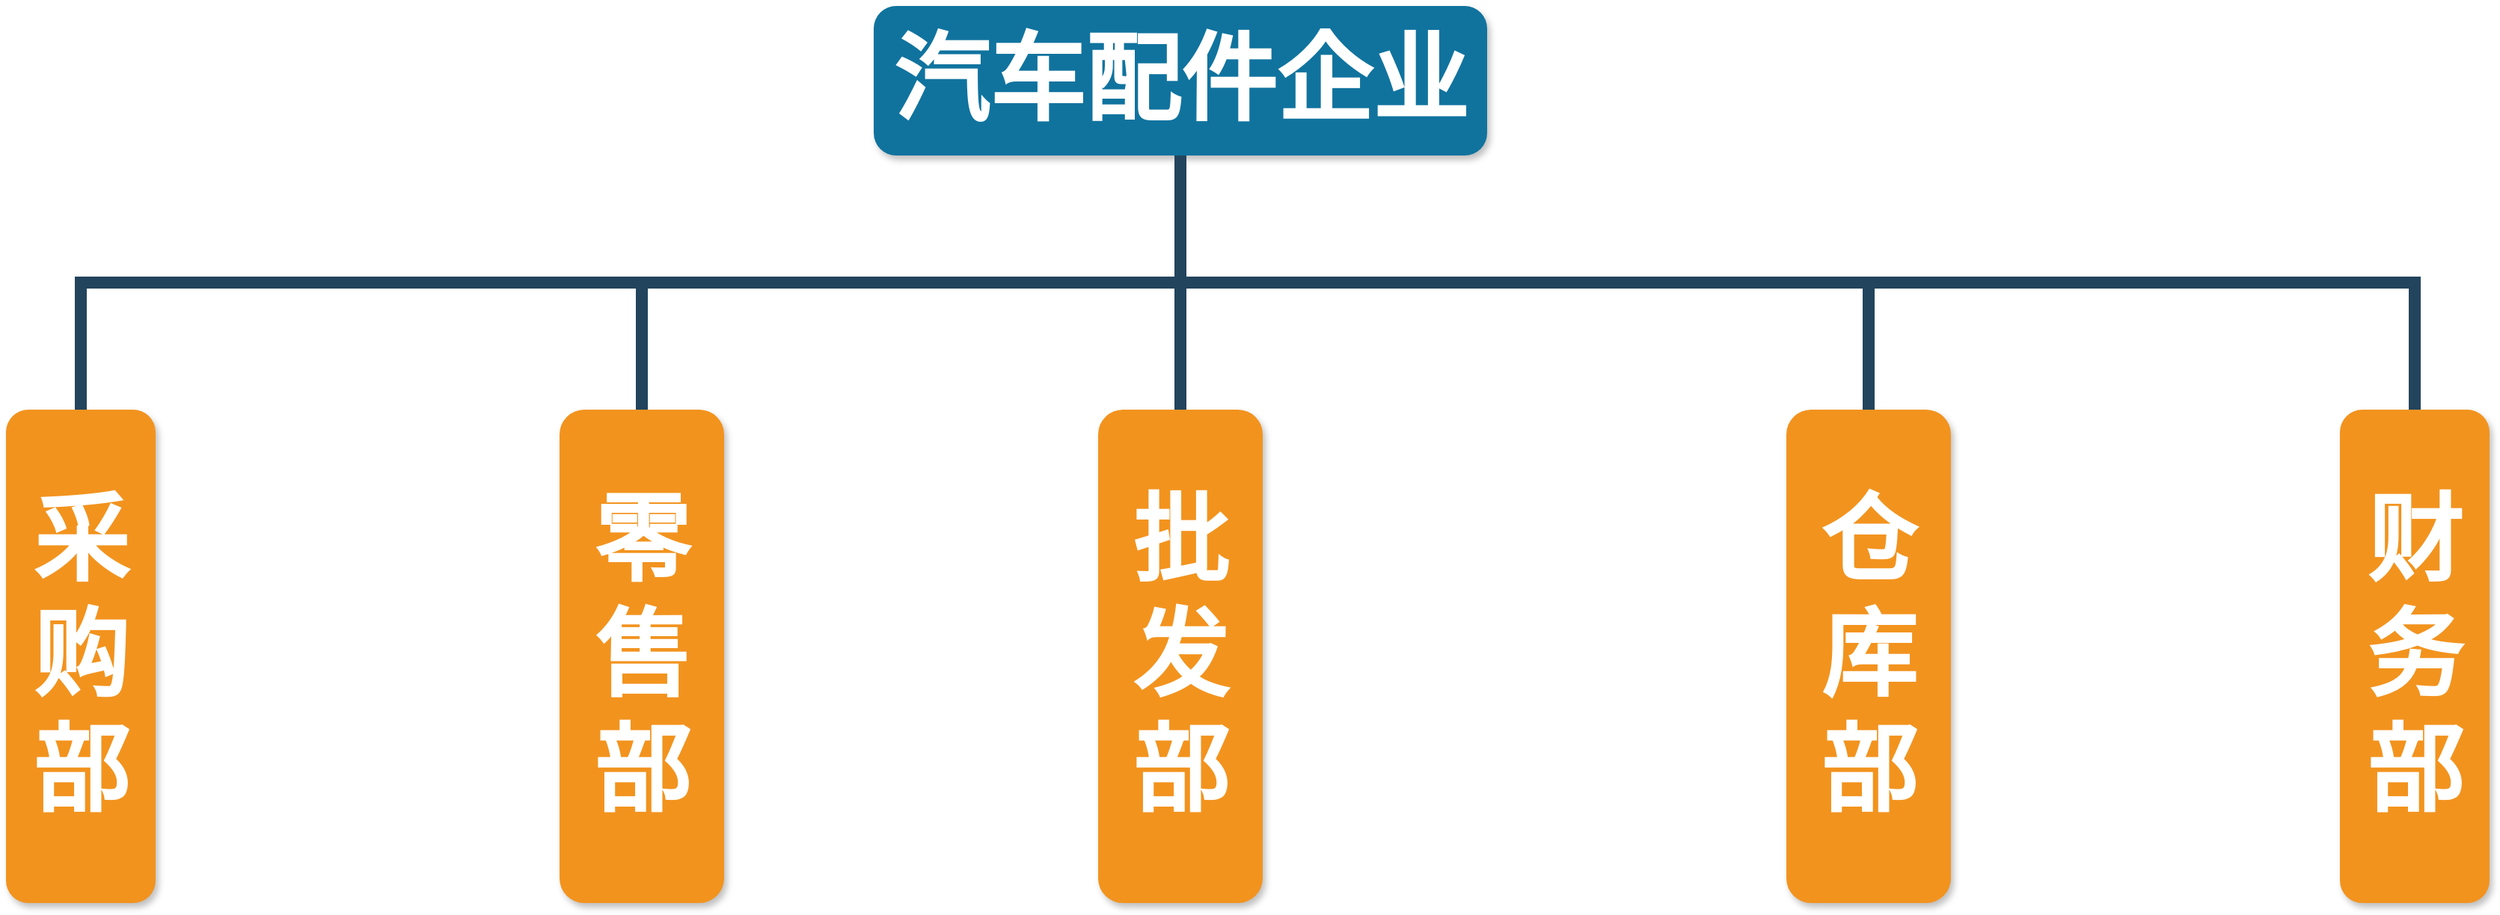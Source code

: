 <mxfile version="22.1.6" type="github">
  <diagram name="Page-1" id="64c3da0e-402f-94eb-ee01-a36477274f13">
    <mxGraphModel dx="2227" dy="2090" grid="1" gridSize="10" guides="1" tooltips="1" connect="1" arrows="1" fold="1" page="1" pageScale="1" pageWidth="1169" pageHeight="826" background="none" math="0" shadow="0">
      <root>
        <mxCell id="0" />
        <mxCell id="1" parent="0" />
        <mxCell id="2" value="汽车配件企业" style="whiteSpace=wrap;rounded=1;shadow=1;fillColor=#10739E;strokeColor=none;fontColor=#FFFFFF;fontStyle=1;fontSize=64;" parent="1" vertex="1">
          <mxGeometry x="660" y="-100" width="410" height="100" as="geometry" />
        </mxCell>
        <mxCell id="3" value="采购部" style="whiteSpace=wrap;rounded=1;fillColor=#F2931E;strokeColor=none;shadow=1;fontColor=#FFFFFF;fontStyle=1;fontSize=64;" parent="1" vertex="1">
          <mxGeometry x="80" y="170" width="100" height="330" as="geometry" />
        </mxCell>
        <mxCell id="4" value="零售部" style="whiteSpace=wrap;rounded=1;fillColor=#F2931E;strokeColor=none;shadow=1;fontColor=#FFFFFF;fontStyle=1;fontSize=64;" parent="1" vertex="1">
          <mxGeometry x="450" y="170" width="110" height="330" as="geometry" />
        </mxCell>
        <mxCell id="6" value="批发部" style="whiteSpace=wrap;rounded=1;fillColor=#F2931E;strokeColor=none;shadow=1;fontColor=#FFFFFF;fontStyle=1;fontSize=64;" parent="1" vertex="1">
          <mxGeometry x="810" y="170" width="110" height="330" as="geometry" />
        </mxCell>
        <mxCell id="7" value="仓库部" style="whiteSpace=wrap;rounded=1;fillColor=#F2931E;strokeColor=none;shadow=1;fontColor=#FFFFFF;fontStyle=1;fontSize=64;" parent="1" vertex="1">
          <mxGeometry x="1270" y="170" width="110" height="330" as="geometry" />
        </mxCell>
        <mxCell id="8" value="财务部" style="whiteSpace=wrap;rounded=1;fillColor=#F2931E;strokeColor=none;shadow=1;fontColor=#FFFFFF;fontStyle=1;fontSize=64;" parent="1" vertex="1">
          <mxGeometry x="1640" y="170" width="100" height="330" as="geometry" />
        </mxCell>
        <mxCell id="229" value="" style="edgeStyle=elbowEdgeStyle;elbow=vertical;rounded=0;fontColor=#000000;endArrow=none;endFill=0;strokeWidth=8;strokeColor=#23445D;" parent="1" source="2" target="3" edge="1">
          <mxGeometry width="100" height="100" relative="1" as="geometry">
            <mxPoint x="540" y="140" as="sourcePoint" />
            <mxPoint x="640" y="40" as="targetPoint" />
          </mxGeometry>
        </mxCell>
        <mxCell id="230" value="" style="edgeStyle=elbowEdgeStyle;elbow=vertical;rounded=0;fontColor=#000000;endArrow=none;endFill=0;strokeWidth=8;strokeColor=#23445D;" parent="1" source="2" target="4" edge="1">
          <mxGeometry width="100" height="100" relative="1" as="geometry">
            <mxPoint x="550" y="150" as="sourcePoint" />
            <mxPoint x="650" y="50" as="targetPoint" />
          </mxGeometry>
        </mxCell>
        <mxCell id="231" value="" style="edgeStyle=elbowEdgeStyle;elbow=vertical;rounded=0;fontColor=#000000;endArrow=none;endFill=0;strokeWidth=8;strokeColor=#23445D;" parent="1" source="2" target="6" edge="1">
          <mxGeometry width="100" height="100" relative="1" as="geometry">
            <mxPoint x="560" y="160" as="sourcePoint" />
            <mxPoint x="660" y="60" as="targetPoint" />
          </mxGeometry>
        </mxCell>
        <mxCell id="232" value="" style="edgeStyle=elbowEdgeStyle;elbow=vertical;rounded=0;fontColor=#000000;endArrow=none;endFill=0;strokeWidth=8;strokeColor=#23445D;" parent="1" source="2" target="7" edge="1">
          <mxGeometry width="100" height="100" relative="1" as="geometry">
            <mxPoint x="570" y="170" as="sourcePoint" />
            <mxPoint x="670" y="70" as="targetPoint" />
          </mxGeometry>
        </mxCell>
        <mxCell id="233" value="" style="edgeStyle=elbowEdgeStyle;elbow=vertical;rounded=0;fontColor=#000000;endArrow=none;endFill=0;strokeWidth=8;strokeColor=#23445D;" parent="1" source="2" target="8" edge="1">
          <mxGeometry width="100" height="100" relative="1" as="geometry">
            <mxPoint x="580" y="180" as="sourcePoint" />
            <mxPoint x="680" y="80" as="targetPoint" />
          </mxGeometry>
        </mxCell>
      </root>
    </mxGraphModel>
  </diagram>
</mxfile>
